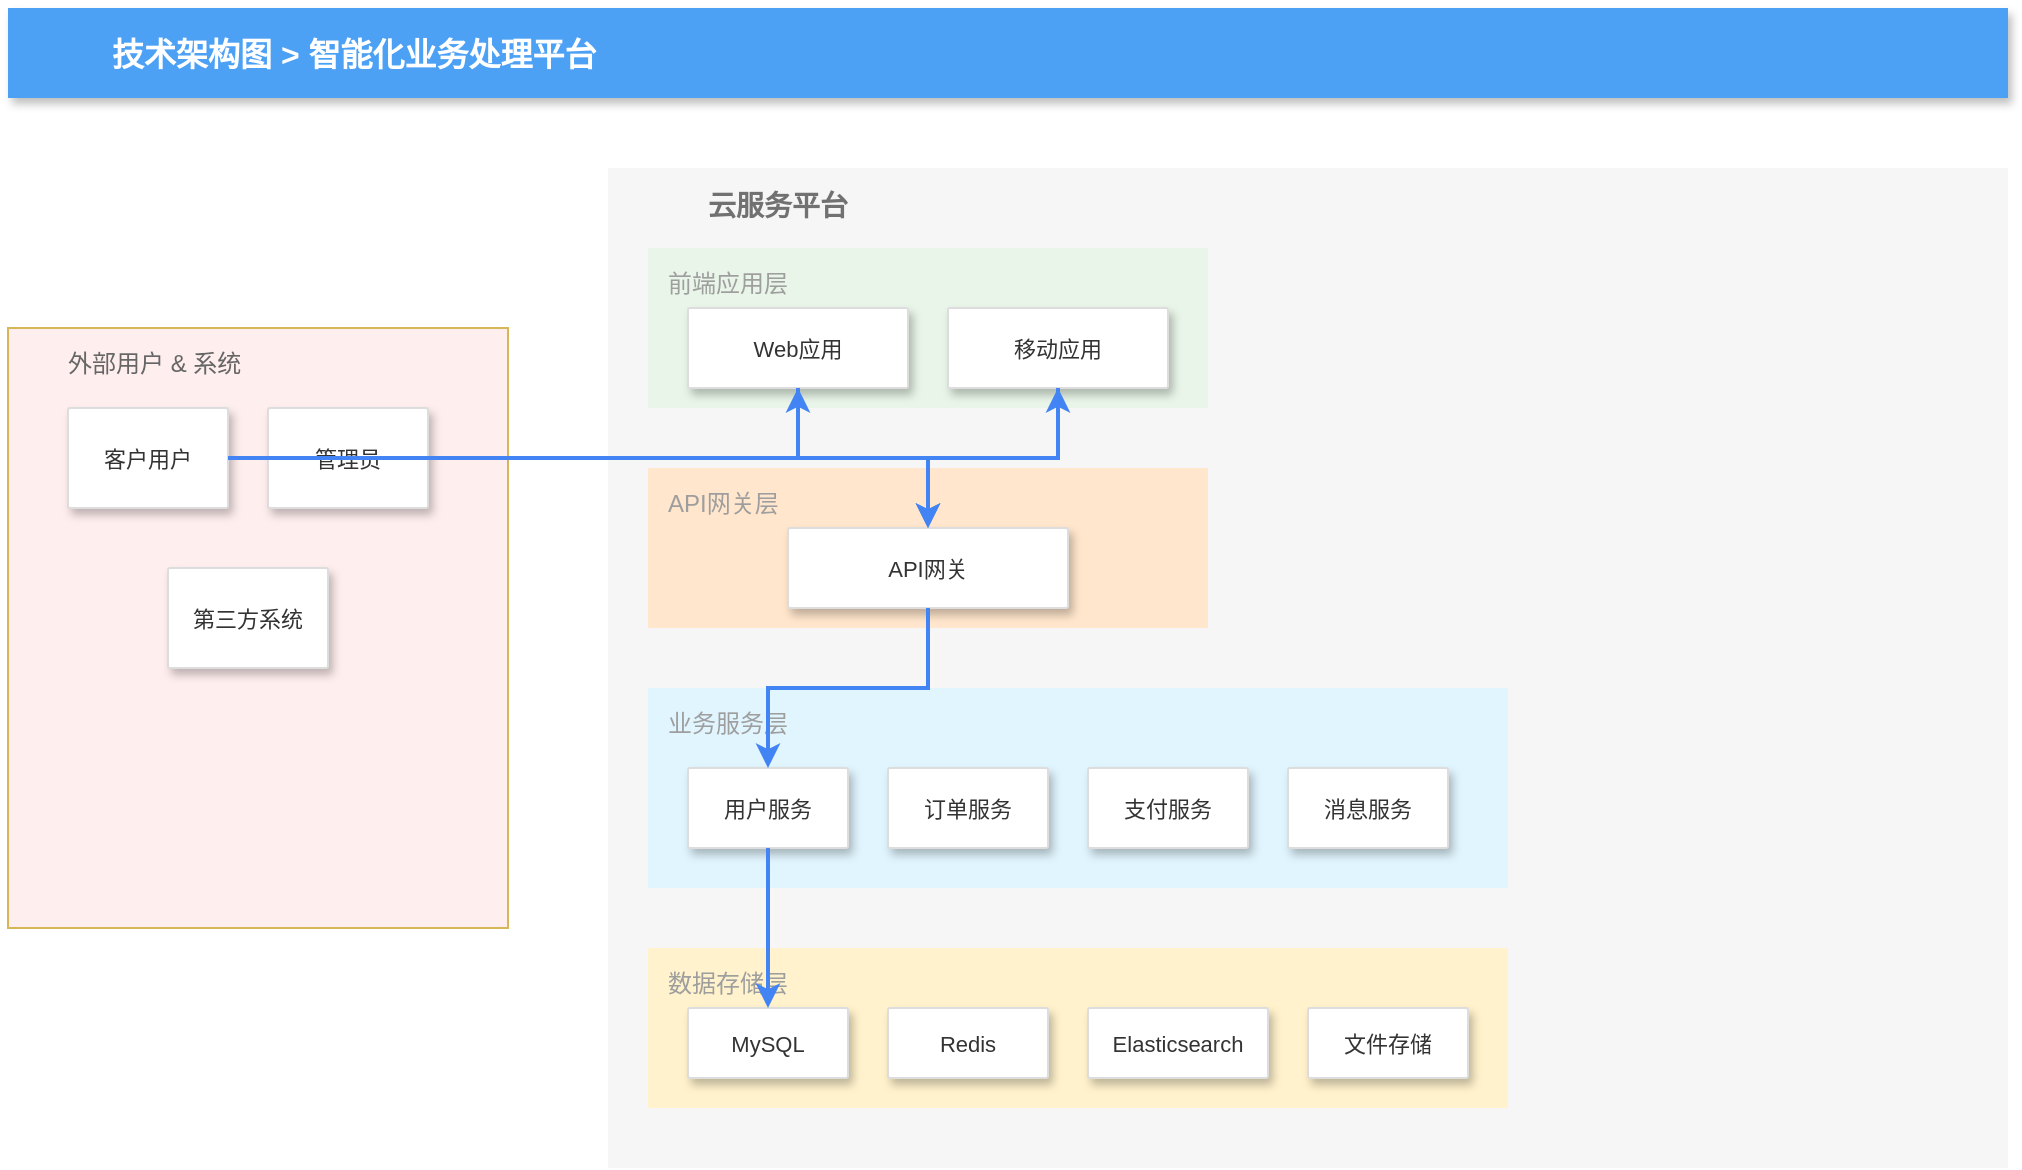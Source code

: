 <mxfile version="24.0.0" type="device">
  <diagram id="system-architecture" name="系统架构图">
    <mxGraphModel dx="2037" dy="971" grid="1" gridSize="10" guides="1" tooltips="1" connect="0" arrows="0" fold="1" page="1" pageScale="1" pageWidth="1169" pageHeight="827" background="none" math="0" shadow="0">
      <root>
        <mxCell id="0" />
        <mxCell id="1" parent="0" />
        
        <!-- 标题 -->
        <mxCell id="title" value="技术架构图 &gt; 智能化业务处理平台" style="fillColor=#4DA1F5;strokeColor=none;shadow=1;gradientColor=none;fontSize=16;align=left;spacingLeft=50;fontColor=#ffffff;html=1;fontStyle=1" vertex="1" parent="1">
          <mxGeometry x="50" y="40" width="1000" height="45" as="geometry" />
        </mxCell>
        
        <!-- 云平台容器 -->
        <mxCell id="cloud-container" value="&lt;b&gt;云服务平台&lt;/b&gt;" style="fillColor=#F6F6F6;strokeColor=none;shadow=0;gradientColor=none;fontSize=14;align=left;spacing=10;fontColor=#717171;verticalAlign=top;spacingTop=-4;fontStyle=0;spacingLeft=40;html=1;" vertex="1" parent="1">
          <mxGeometry x="350" y="120" width="700" height="500" as="geometry" />
        </mxCell>
        
        <!-- 前端层 -->
        <mxCell id="frontend-zone" value="前端应用层" style="rounded=1;absoluteArcSize=1;arcSize=2;html=1;strokeColor=none;gradientColor=none;shadow=0;fontSize=12;fontColor=#9E9E9E;align=left;verticalAlign=top;spacing=10;spacingTop=-4;fillColor=#E8F5E8;" vertex="1" parent="1">
          <mxGeometry x="370" y="160" width="280" height="80" as="geometry" />
        </mxCell>
        
        <mxCell id="web-app" value="Web应用" style="strokeColor=#dddddd;shadow=1;strokeWidth=1;rounded=1;absoluteArcSize=1;arcSize=2;fillColor=#ffffff;fontColor=#333333;fontSize=11;" vertex="1" parent="1">
          <mxGeometry x="390" y="190" width="110" height="40" as="geometry" />
        </mxCell>
        
        <mxCell id="mobile-app" value="移动应用" style="strokeColor=#dddddd;shadow=1;strokeWidth=1;rounded=1;absoluteArcSize=1;arcSize=2;fillColor=#ffffff;fontColor=#333333;fontSize=11;" vertex="1" parent="1">
          <mxGeometry x="520" y="190" width="110" height="40" as="geometry" />
        </mxCell>
        
        <!-- API网关层 -->
        <mxCell id="api-gateway-zone" value="API网关层" style="rounded=1;absoluteArcSize=1;arcSize=2;html=1;strokeColor=none;gradientColor=none;shadow=0;fontSize=12;fontColor=#9E9E9E;align=left;verticalAlign=top;spacing=10;spacingTop=-4;fillColor=#FFE6CC;" vertex="1" parent="1">
          <mxGeometry x="370" y="270" width="280" height="80" as="geometry" />
        </mxCell>
        
        <mxCell id="api-gateway" value="API网关" style="strokeColor=#dddddd;shadow=1;strokeWidth=1;rounded=1;absoluteArcSize=1;arcSize=2;fillColor=#ffffff;fontColor=#333333;fontSize=11;" vertex="1" parent="1">
          <mxGeometry x="440" y="300" width="140" height="40" as="geometry" />
        </mxCell>
        
        <!-- 业务服务层 -->
        <mxCell id="business-services-zone" value="业务服务层" style="rounded=1;absoluteArcSize=1;arcSize=2;html=1;strokeColor=none;gradientColor=none;shadow=0;fontSize=12;fontColor=#9E9E9E;align=left;verticalAlign=top;spacing=10;spacingTop=-4;fillColor=#E1F5FE;" vertex="1" parent="1">
          <mxGeometry x="370" y="380" width="430" height="100" as="geometry" />
        </mxCell>
        
        <mxCell id="user-service" value="用户服务" style="strokeColor=#dddddd;shadow=1;strokeWidth=1;rounded=1;absoluteArcSize=1;arcSize=2;fillColor=#ffffff;fontColor=#333333;fontSize=11;" vertex="1" parent="1">
          <mxGeometry x="390" y="420" width="80" height="40" as="geometry" />
        </mxCell>
        
        <mxCell id="order-service" value="订单服务" style="strokeColor=#dddddd;shadow=1;strokeWidth=1;rounded=1;absoluteArcSize=1;arcSize=2;fillColor=#ffffff;fontColor=#333333;fontSize=11;" vertex="1" parent="1">
          <mxGeometry x="490" y="420" width="80" height="40" as="geometry" />
        </mxCell>
        
        <mxCell id="payment-service" value="支付服务" style="strokeColor=#dddddd;shadow=1;strokeWidth=1;rounded=1;absoluteArcSize=1;arcSize=2;fillColor=#ffffff;fontColor=#333333;fontSize=11;" vertex="1" parent="1">
          <mxGeometry x="590" y="420" width="80" height="40" as="geometry" />
        </mxCell>
        
        <mxCell id="notification-service" value="消息服务" style="strokeColor=#dddddd;shadow=1;strokeWidth=1;rounded=1;absoluteArcSize=1;arcSize=2;fillColor=#ffffff;fontColor=#333333;fontSize=11;" vertex="1" parent="1">
          <mxGeometry x="690" y="420" width="80" height="40" as="geometry" />
        </mxCell>
        
        <!-- 数据存储层 -->
        <mxCell id="data-storage-zone" value="数据存储层" style="rounded=1;absoluteArcSize=1;arcSize=2;html=1;strokeColor=none;gradientColor=none;shadow=0;fontSize=12;fontColor=#9E9E9E;align=left;verticalAlign=top;spacing=10;spacingTop=-4;fillColor=#FFF2CC;" vertex="1" parent="1">
          <mxGeometry x="370" y="510" width="430" height="80" as="geometry" />
        </mxCell>
        
        <mxCell id="mysql-db" value="MySQL" style="strokeColor=#dddddd;shadow=1;strokeWidth=1;rounded=1;absoluteArcSize=1;arcSize=2;fillColor=#ffffff;fontColor=#333333;fontSize=11;" vertex="1" parent="1">
          <mxGeometry x="390" y="540" width="80" height="35" as="geometry" />
        </mxCell>
        
        <mxCell id="redis-cache" value="Redis" style="strokeColor=#dddddd;shadow=1;strokeWidth=1;rounded=1;absoluteArcSize=1;arcSize=2;fillColor=#ffffff;fontColor=#333333;fontSize=11;" vertex="1" parent="1">
          <mxGeometry x="490" y="540" width="80" height="35" as="geometry" />
        </mxCell>
        
        <mxCell id="elasticsearch" value="Elasticsearch" style="strokeColor=#dddddd;shadow=1;strokeWidth=1;rounded=1;absoluteArcSize=1;arcSize=2;fillColor=#ffffff;fontColor=#333333;fontSize=11;" vertex="1" parent="1">
          <mxGeometry x="590" y="540" width="90" height="35" as="geometry" />
        </mxCell>
        
        <mxCell id="file-storage" value="文件存储" style="strokeColor=#dddddd;shadow=1;strokeWidth=1;rounded=1;absoluteArcSize=1;arcSize=2;fillColor=#ffffff;fontColor=#333333;fontSize=11;" vertex="1" parent="1">
          <mxGeometry x="700" y="540" width="80" height="35" as="geometry" />
        </mxCell>
        
        <!-- 外部用户 -->
        <mxCell id="external-systems" value="外部用户 &amp; 系统" style="fillColor=#FFEEEE;strokeColor=#d6b656;shadow=0;gradientColor=none;fontSize=12;fontColor=#666666;align=left;verticalAlign=top;spacing=10;spacingTop=-4;fontStyle=0;spacingLeft=20;html=1;" vertex="1" parent="1">
          <mxGeometry x="50" y="200" width="250" height="300" as="geometry" />
        </mxCell>
        
        <mxCell id="customer" value="客户用户" style="strokeColor=#dddddd;fillColor=#ffffff;shadow=1;strokeWidth=1;rounded=1;absoluteArcSize=1;arcSize=2;fontColor=#333333;fontSize=11;" vertex="1" parent="1">
          <mxGeometry x="80" y="240" width="80" height="50" as="geometry" />
        </mxCell>
        
        <mxCell id="admin" value="管理员" style="strokeColor=#dddddd;fillColor=#ffffff;shadow=1;strokeWidth=1;rounded=1;absoluteArcSize=1;arcSize=2;fontColor=#333333;fontSize=11;" vertex="1" parent="1">
          <mxGeometry x="180" y="240" width="80" height="50" as="geometry" />
        </mxCell>
        
        <mxCell id="third-party" value="第三方系统" style="strokeColor=#dddddd;fillColor=#ffffff;shadow=1;strokeWidth=1;rounded=1;absoluteArcSize=1;arcSize=2;fontColor=#333333;fontSize=11;" vertex="1" parent="1">
          <mxGeometry x="130" y="320" width="80" height="50" as="geometry" />
        </mxCell>
        
        <!-- 连接线 -->
        <mxCell id="flow1" style="edgeStyle=orthogonalEdgeStyle;rounded=0;orthogonalLoop=1;jettySize=auto;html=1;strokeColor=#4284F3;strokeWidth=2;" edge="1" parent="1" source="customer" target="web-app">
          <mxGeometry relative="1" as="geometry" />
        </mxCell>
        
        <mxCell id="flow2" style="edgeStyle=orthogonalEdgeStyle;rounded=0;orthogonalLoop=1;jettySize=auto;html=1;strokeColor=#4284F3;strokeWidth=2;" edge="1" parent="1" source="admin" target="mobile-app">
          <mxGeometry relative="1" as="geometry" />
        </mxCell>
        
        <mxCell id="flow3" style="edgeStyle=orthogonalEdgeStyle;rounded=0;orthogonalLoop=1;jettySize=auto;html=1;strokeColor=#4284F3;strokeWidth=2;" edge="1" parent="1" source="web-app" target="api-gateway">
          <mxGeometry relative="1" as="geometry" />
        </mxCell>
        
        <mxCell id="flow4" style="edgeStyle=orthogonalEdgeStyle;rounded=0;orthogonalLoop=1;jettySize=auto;html=1;strokeColor=#4284F3;strokeWidth=2;" edge="1" parent="1" source="mobile-app" target="api-gateway">
          <mxGeometry relative="1" as="geometry" />
        </mxCell>
        
        <mxCell id="flow5" style="edgeStyle=orthogonalEdgeStyle;rounded=0;orthogonalLoop=1;jettySize=auto;html=1;strokeColor=#4284F3;strokeWidth=2;" edge="1" parent="1" source="api-gateway" target="user-service">
          <mxGeometry relative="1" as="geometry" />
        </mxCell>
        
        <mxCell id="flow6" style="edgeStyle=orthogonalEdgeStyle;rounded=0;orthogonalLoop=1;jettySize=auto;html=1;strokeColor=#4284F3;strokeWidth=2;" edge="1" parent="1" source="user-service" target="mysql-db">
          <mxGeometry relative="1" as="geometry" />
        </mxCell>
        
      </root>
    </mxGraphModel>
  </diagram>
</mxfile>
